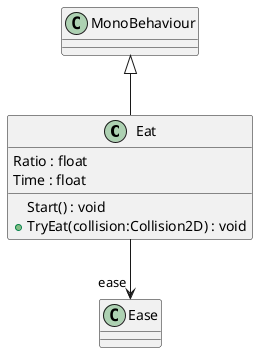 @startuml
class Eat {
    Ratio : float
    Time : float
    Start() : void
    + TryEat(collision:Collision2D) : void
}
MonoBehaviour <|-- Eat
Eat --> "ease" Ease
@enduml
